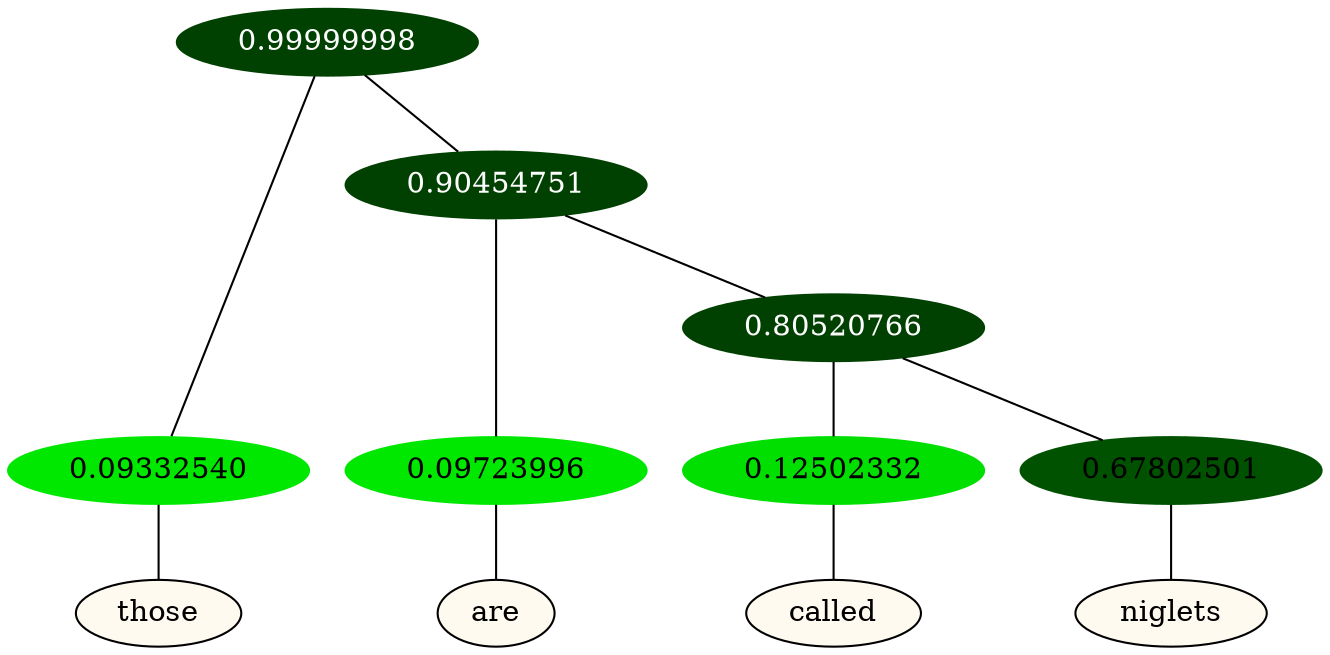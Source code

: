 graph {
	node [format=png height=0.15 nodesep=0.001 ordering=out overlap=prism overlap_scaling=0.01 ranksep=0.001 ratio=0.2 style=filled width=0.15]
	{
		rank=same
		a_w_1 [label=those color=black fillcolor=floralwhite style="filled,solid"]
		a_w_3 [label=are color=black fillcolor=floralwhite style="filled,solid"]
		a_w_5 [label=called color=black fillcolor=floralwhite style="filled,solid"]
		a_w_6 [label=niglets color=black fillcolor=floralwhite style="filled,solid"]
	}
	a_n_1 -- a_w_1
	a_n_3 -- a_w_3
	a_n_5 -- a_w_5
	a_n_6 -- a_w_6
	{
		rank=same
		a_n_1 [label=0.09332540 color="0.334 1.000 0.907" fontcolor=black]
		a_n_3 [label=0.09723996 color="0.334 1.000 0.903" fontcolor=black]
		a_n_5 [label=0.12502332 color="0.334 1.000 0.875" fontcolor=black]
		a_n_6 [label=0.67802501 color="0.334 1.000 0.322" fontcolor=black]
	}
	a_n_0 [label=0.99999998 color="0.334 1.000 0.250" fontcolor=grey99]
	a_n_0 -- a_n_1
	a_n_2 [label=0.90454751 color="0.334 1.000 0.250" fontcolor=grey99]
	a_n_0 -- a_n_2
	a_n_2 -- a_n_3
	a_n_4 [label=0.80520766 color="0.334 1.000 0.250" fontcolor=grey99]
	a_n_2 -- a_n_4
	a_n_4 -- a_n_5
	a_n_4 -- a_n_6
}
